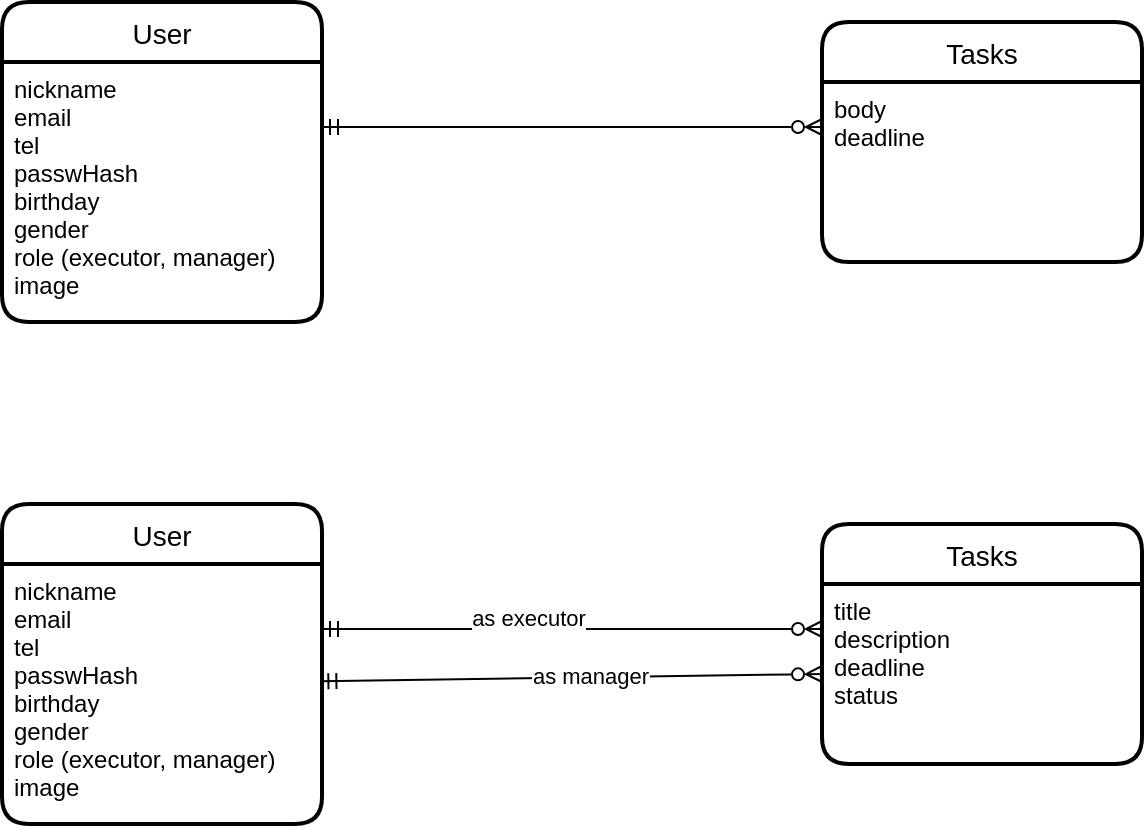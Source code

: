 <mxfile>
    <diagram id="_06wt8gM6J061VTvWZg9" name="Page-1">
        <mxGraphModel dx="629" dy="268" grid="1" gridSize="10" guides="1" tooltips="1" connect="1" arrows="1" fold="1" page="1" pageScale="1" pageWidth="827" pageHeight="1169" math="0" shadow="0">
            <root>
                <mxCell id="0"/>
                <mxCell id="1" parent="0"/>
                <mxCell id="2" value="User" style="swimlane;childLayout=stackLayout;horizontal=1;startSize=30;horizontalStack=0;rounded=1;fontSize=14;fontStyle=0;strokeWidth=2;resizeParent=0;resizeLast=1;shadow=0;dashed=0;align=center;" parent="1" vertex="1">
                    <mxGeometry x="20" y="12" width="160" height="160" as="geometry"/>
                </mxCell>
                <mxCell id="3" value="nickname&#10;email&#10;tel&#10;passwHash&#10;birthday&#10;gender&#10;role (executor, manager)&#10;image" style="align=left;strokeColor=none;fillColor=none;spacingLeft=4;fontSize=12;verticalAlign=top;resizable=0;rotatable=0;part=1;" parent="2" vertex="1">
                    <mxGeometry y="30" width="160" height="130" as="geometry"/>
                </mxCell>
                <mxCell id="9" value="Tasks" style="swimlane;childLayout=stackLayout;horizontal=1;startSize=30;horizontalStack=0;rounded=1;fontSize=14;fontStyle=0;strokeWidth=2;resizeParent=0;resizeLast=1;shadow=0;dashed=0;align=center;" parent="1" vertex="1">
                    <mxGeometry x="430" y="22" width="160" height="120" as="geometry"/>
                </mxCell>
                <mxCell id="10" value="body&#10;deadline" style="align=left;strokeColor=none;fillColor=none;spacingLeft=4;fontSize=12;verticalAlign=top;resizable=0;rotatable=0;part=1;" parent="9" vertex="1">
                    <mxGeometry y="30" width="160" height="90" as="geometry"/>
                </mxCell>
                <mxCell id="13" value="" style="endArrow=ERzeroToMany;html=1;rounded=0;exitX=1;exitY=0.25;exitDx=0;exitDy=0;entryX=0;entryY=0.25;entryDx=0;entryDy=0;startArrow=ERmandOne;startFill=0;endFill=0;" parent="1" source="3" target="10" edge="1">
                    <mxGeometry relative="1" as="geometry">
                        <mxPoint x="230" y="182" as="sourcePoint"/>
                        <mxPoint x="390" y="182" as="targetPoint"/>
                    </mxGeometry>
                </mxCell>
                <mxCell id="24" value="User" style="swimlane;childLayout=stackLayout;horizontal=1;startSize=30;horizontalStack=0;rounded=1;fontSize=14;fontStyle=0;strokeWidth=2;resizeParent=0;resizeLast=1;shadow=0;dashed=0;align=center;" vertex="1" parent="1">
                    <mxGeometry x="20" y="263" width="160" height="160" as="geometry"/>
                </mxCell>
                <mxCell id="25" value="nickname&#10;email&#10;tel&#10;passwHash&#10;birthday&#10;gender&#10;role (executor, manager)&#10;image" style="align=left;strokeColor=none;fillColor=none;spacingLeft=4;fontSize=12;verticalAlign=top;resizable=0;rotatable=0;part=1;" vertex="1" parent="24">
                    <mxGeometry y="30" width="160" height="130" as="geometry"/>
                </mxCell>
                <mxCell id="26" value="Tasks" style="swimlane;childLayout=stackLayout;horizontal=1;startSize=30;horizontalStack=0;rounded=1;fontSize=14;fontStyle=0;strokeWidth=2;resizeParent=0;resizeLast=1;shadow=0;dashed=0;align=center;" vertex="1" parent="1">
                    <mxGeometry x="430" y="273" width="160" height="120" as="geometry"/>
                </mxCell>
                <mxCell id="27" value="title&#10;description&#10;deadline&#10;status" style="align=left;strokeColor=none;fillColor=none;spacingLeft=4;fontSize=12;verticalAlign=top;resizable=0;rotatable=0;part=1;" vertex="1" parent="26">
                    <mxGeometry y="30" width="160" height="90" as="geometry"/>
                </mxCell>
                <mxCell id="28" value="" style="endArrow=ERzeroToMany;html=1;rounded=0;exitX=1;exitY=0.25;exitDx=0;exitDy=0;entryX=0;entryY=0.25;entryDx=0;entryDy=0;startArrow=ERmandOne;startFill=0;endFill=0;" edge="1" parent="1" source="25" target="27">
                    <mxGeometry relative="1" as="geometry">
                        <mxPoint x="230" y="433" as="sourcePoint"/>
                        <mxPoint x="390" y="433" as="targetPoint"/>
                    </mxGeometry>
                </mxCell>
                <mxCell id="29" value="" style="endArrow=ERzeroToMany;html=1;rounded=0;exitX=0.995;exitY=0.451;exitDx=0;exitDy=0;exitPerimeter=0;entryX=0;entryY=0.5;entryDx=0;entryDy=0;startArrow=ERmandOne;startFill=0;endFill=0;" edge="1" parent="1" source="25" target="27">
                    <mxGeometry relative="1" as="geometry">
                        <mxPoint x="190" y="383" as="sourcePoint"/>
                        <mxPoint x="350" y="383" as="targetPoint"/>
                    </mxGeometry>
                </mxCell>
                <mxCell id="30" value="as manager" style="edgeLabel;html=1;align=center;verticalAlign=middle;resizable=0;points=[];" vertex="1" connectable="0" parent="29">
                    <mxGeometry x="0.077" y="1" relative="1" as="geometry">
                        <mxPoint as="offset"/>
                    </mxGeometry>
                </mxCell>
                <mxCell id="31" value="as executor" style="edgeLabel;html=1;align=center;verticalAlign=middle;resizable=0;points=[];" vertex="1" connectable="0" parent="1">
                    <mxGeometry x="290" y="323" as="geometry">
                        <mxPoint x="-7" y="-3" as="offset"/>
                    </mxGeometry>
                </mxCell>
            </root>
        </mxGraphModel>
    </diagram>
</mxfile>